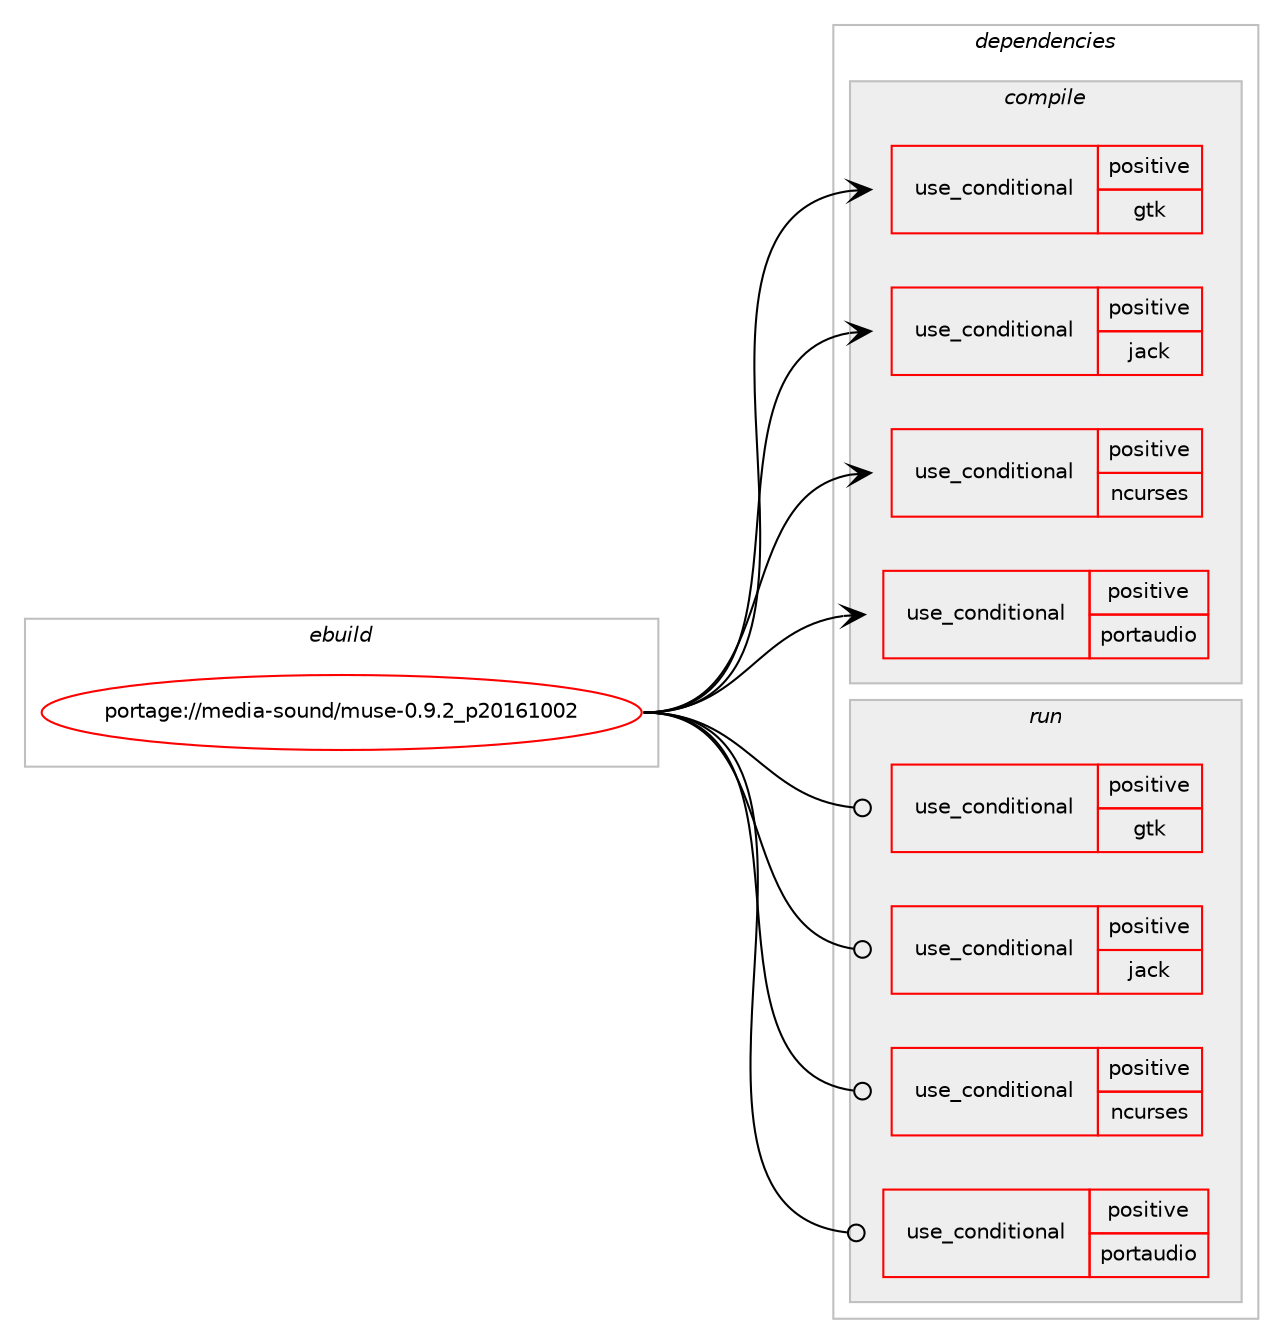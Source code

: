 digraph prolog {

# *************
# Graph options
# *************

newrank=true;
concentrate=true;
compound=true;
graph [rankdir=LR,fontname=Helvetica,fontsize=10,ranksep=1.5];#, ranksep=2.5, nodesep=0.2];
edge  [arrowhead=vee];
node  [fontname=Helvetica,fontsize=10];

# **********
# The ebuild
# **********

subgraph cluster_leftcol {
color=gray;
rank=same;
label=<<i>ebuild</i>>;
id [label="portage://media-sound/muse-0.9.2_p20161002", color=red, width=4, href="../media-sound/muse-0.9.2_p20161002.svg"];
}

# ****************
# The dependencies
# ****************

subgraph cluster_midcol {
color=gray;
label=<<i>dependencies</i>>;
subgraph cluster_compile {
fillcolor="#eeeeee";
style=filled;
label=<<i>compile</i>>;
subgraph cond78911 {
dependency164411 [label=<<TABLE BORDER="0" CELLBORDER="1" CELLSPACING="0" CELLPADDING="4"><TR><TD ROWSPAN="3" CELLPADDING="10">use_conditional</TD></TR><TR><TD>positive</TD></TR><TR><TD>gtk</TD></TR></TABLE>>, shape=none, color=red];
# *** BEGIN UNKNOWN DEPENDENCY TYPE (TODO) ***
# dependency164411 -> package_dependency(portage://media-sound/muse-0.9.2_p20161002,install,no,x11-libs,gtk+,none,[,,],[slot(2)],[])
# *** END UNKNOWN DEPENDENCY TYPE (TODO) ***

}
id:e -> dependency164411:w [weight=20,style="solid",arrowhead="vee"];
subgraph cond78912 {
dependency164412 [label=<<TABLE BORDER="0" CELLBORDER="1" CELLSPACING="0" CELLPADDING="4"><TR><TD ROWSPAN="3" CELLPADDING="10">use_conditional</TD></TR><TR><TD>positive</TD></TR><TR><TD>jack</TD></TR></TABLE>>, shape=none, color=red];
# *** BEGIN UNKNOWN DEPENDENCY TYPE (TODO) ***
# dependency164412 -> package_dependency(portage://media-sound/muse-0.9.2_p20161002,install,no,virtual,jack,none,[,,],[],[])
# *** END UNKNOWN DEPENDENCY TYPE (TODO) ***

}
id:e -> dependency164412:w [weight=20,style="solid",arrowhead="vee"];
subgraph cond78913 {
dependency164413 [label=<<TABLE BORDER="0" CELLBORDER="1" CELLSPACING="0" CELLPADDING="4"><TR><TD ROWSPAN="3" CELLPADDING="10">use_conditional</TD></TR><TR><TD>positive</TD></TR><TR><TD>ncurses</TD></TR></TABLE>>, shape=none, color=red];
# *** BEGIN UNKNOWN DEPENDENCY TYPE (TODO) ***
# dependency164413 -> package_dependency(portage://media-sound/muse-0.9.2_p20161002,install,no,sys-libs,ncurses,none,[,,],[slot(0),equal],[])
# *** END UNKNOWN DEPENDENCY TYPE (TODO) ***

}
id:e -> dependency164413:w [weight=20,style="solid",arrowhead="vee"];
subgraph cond78914 {
dependency164414 [label=<<TABLE BORDER="0" CELLBORDER="1" CELLSPACING="0" CELLPADDING="4"><TR><TD ROWSPAN="3" CELLPADDING="10">use_conditional</TD></TR><TR><TD>positive</TD></TR><TR><TD>portaudio</TD></TR></TABLE>>, shape=none, color=red];
# *** BEGIN UNKNOWN DEPENDENCY TYPE (TODO) ***
# dependency164414 -> package_dependency(portage://media-sound/muse-0.9.2_p20161002,install,no,media-libs,portaudio,none,[,,],[],[])
# *** END UNKNOWN DEPENDENCY TYPE (TODO) ***

}
id:e -> dependency164414:w [weight=20,style="solid",arrowhead="vee"];
# *** BEGIN UNKNOWN DEPENDENCY TYPE (TODO) ***
# id -> package_dependency(portage://media-sound/muse-0.9.2_p20161002,install,no,dev-util,desktop-file-utils,none,[,,],[],[])
# *** END UNKNOWN DEPENDENCY TYPE (TODO) ***

# *** BEGIN UNKNOWN DEPENDENCY TYPE (TODO) ***
# id -> package_dependency(portage://media-sound/muse-0.9.2_p20161002,install,no,media-libs,libogg,none,[,,],[],[])
# *** END UNKNOWN DEPENDENCY TYPE (TODO) ***

# *** BEGIN UNKNOWN DEPENDENCY TYPE (TODO) ***
# id -> package_dependency(portage://media-sound/muse-0.9.2_p20161002,install,no,media-libs,libsamplerate,none,[,,],[],[])
# *** END UNKNOWN DEPENDENCY TYPE (TODO) ***

# *** BEGIN UNKNOWN DEPENDENCY TYPE (TODO) ***
# id -> package_dependency(portage://media-sound/muse-0.9.2_p20161002,install,no,media-libs,libshout,none,[,,],[],[])
# *** END UNKNOWN DEPENDENCY TYPE (TODO) ***

# *** BEGIN UNKNOWN DEPENDENCY TYPE (TODO) ***
# id -> package_dependency(portage://media-sound/muse-0.9.2_p20161002,install,no,media-libs,libsndfile,none,[,,],any_same_slot,[])
# *** END UNKNOWN DEPENDENCY TYPE (TODO) ***

# *** BEGIN UNKNOWN DEPENDENCY TYPE (TODO) ***
# id -> package_dependency(portage://media-sound/muse-0.9.2_p20161002,install,no,media-libs,libvorbis,none,[,,],[],[])
# *** END UNKNOWN DEPENDENCY TYPE (TODO) ***

# *** BEGIN UNKNOWN DEPENDENCY TYPE (TODO) ***
# id -> package_dependency(portage://media-sound/muse-0.9.2_p20161002,install,no,media-sound,lame,none,[,,],[],[])
# *** END UNKNOWN DEPENDENCY TYPE (TODO) ***

# *** BEGIN UNKNOWN DEPENDENCY TYPE (TODO) ***
# id -> package_dependency(portage://media-sound/muse-0.9.2_p20161002,install,no,x11-misc,shared-mime-info,none,[,,],[],[])
# *** END UNKNOWN DEPENDENCY TYPE (TODO) ***

}
subgraph cluster_compileandrun {
fillcolor="#eeeeee";
style=filled;
label=<<i>compile and run</i>>;
}
subgraph cluster_run {
fillcolor="#eeeeee";
style=filled;
label=<<i>run</i>>;
subgraph cond78915 {
dependency164415 [label=<<TABLE BORDER="0" CELLBORDER="1" CELLSPACING="0" CELLPADDING="4"><TR><TD ROWSPAN="3" CELLPADDING="10">use_conditional</TD></TR><TR><TD>positive</TD></TR><TR><TD>gtk</TD></TR></TABLE>>, shape=none, color=red];
# *** BEGIN UNKNOWN DEPENDENCY TYPE (TODO) ***
# dependency164415 -> package_dependency(portage://media-sound/muse-0.9.2_p20161002,run,no,x11-libs,gtk+,none,[,,],[slot(2)],[])
# *** END UNKNOWN DEPENDENCY TYPE (TODO) ***

}
id:e -> dependency164415:w [weight=20,style="solid",arrowhead="odot"];
subgraph cond78916 {
dependency164416 [label=<<TABLE BORDER="0" CELLBORDER="1" CELLSPACING="0" CELLPADDING="4"><TR><TD ROWSPAN="3" CELLPADDING="10">use_conditional</TD></TR><TR><TD>positive</TD></TR><TR><TD>jack</TD></TR></TABLE>>, shape=none, color=red];
# *** BEGIN UNKNOWN DEPENDENCY TYPE (TODO) ***
# dependency164416 -> package_dependency(portage://media-sound/muse-0.9.2_p20161002,run,no,virtual,jack,none,[,,],[],[])
# *** END UNKNOWN DEPENDENCY TYPE (TODO) ***

}
id:e -> dependency164416:w [weight=20,style="solid",arrowhead="odot"];
subgraph cond78917 {
dependency164417 [label=<<TABLE BORDER="0" CELLBORDER="1" CELLSPACING="0" CELLPADDING="4"><TR><TD ROWSPAN="3" CELLPADDING="10">use_conditional</TD></TR><TR><TD>positive</TD></TR><TR><TD>ncurses</TD></TR></TABLE>>, shape=none, color=red];
# *** BEGIN UNKNOWN DEPENDENCY TYPE (TODO) ***
# dependency164417 -> package_dependency(portage://media-sound/muse-0.9.2_p20161002,run,no,sys-libs,ncurses,none,[,,],[slot(0),equal],[])
# *** END UNKNOWN DEPENDENCY TYPE (TODO) ***

}
id:e -> dependency164417:w [weight=20,style="solid",arrowhead="odot"];
subgraph cond78918 {
dependency164418 [label=<<TABLE BORDER="0" CELLBORDER="1" CELLSPACING="0" CELLPADDING="4"><TR><TD ROWSPAN="3" CELLPADDING="10">use_conditional</TD></TR><TR><TD>positive</TD></TR><TR><TD>portaudio</TD></TR></TABLE>>, shape=none, color=red];
# *** BEGIN UNKNOWN DEPENDENCY TYPE (TODO) ***
# dependency164418 -> package_dependency(portage://media-sound/muse-0.9.2_p20161002,run,no,media-libs,portaudio,none,[,,],[],[])
# *** END UNKNOWN DEPENDENCY TYPE (TODO) ***

}
id:e -> dependency164418:w [weight=20,style="solid",arrowhead="odot"];
# *** BEGIN UNKNOWN DEPENDENCY TYPE (TODO) ***
# id -> package_dependency(portage://media-sound/muse-0.9.2_p20161002,run,no,media-libs,libogg,none,[,,],[],[])
# *** END UNKNOWN DEPENDENCY TYPE (TODO) ***

# *** BEGIN UNKNOWN DEPENDENCY TYPE (TODO) ***
# id -> package_dependency(portage://media-sound/muse-0.9.2_p20161002,run,no,media-libs,libsamplerate,none,[,,],[],[])
# *** END UNKNOWN DEPENDENCY TYPE (TODO) ***

# *** BEGIN UNKNOWN DEPENDENCY TYPE (TODO) ***
# id -> package_dependency(portage://media-sound/muse-0.9.2_p20161002,run,no,media-libs,libshout,none,[,,],[],[])
# *** END UNKNOWN DEPENDENCY TYPE (TODO) ***

# *** BEGIN UNKNOWN DEPENDENCY TYPE (TODO) ***
# id -> package_dependency(portage://media-sound/muse-0.9.2_p20161002,run,no,media-libs,libsndfile,none,[,,],any_same_slot,[])
# *** END UNKNOWN DEPENDENCY TYPE (TODO) ***

# *** BEGIN UNKNOWN DEPENDENCY TYPE (TODO) ***
# id -> package_dependency(portage://media-sound/muse-0.9.2_p20161002,run,no,media-libs,libvorbis,none,[,,],[],[])
# *** END UNKNOWN DEPENDENCY TYPE (TODO) ***

# *** BEGIN UNKNOWN DEPENDENCY TYPE (TODO) ***
# id -> package_dependency(portage://media-sound/muse-0.9.2_p20161002,run,no,media-sound,lame,none,[,,],[],[])
# *** END UNKNOWN DEPENDENCY TYPE (TODO) ***

}
}

# **************
# The candidates
# **************

subgraph cluster_choices {
rank=same;
color=gray;
label=<<i>candidates</i>>;

}

}
